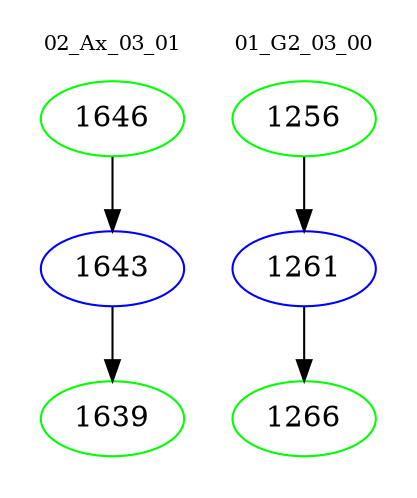 digraph{
subgraph cluster_0 {
color = white
label = "02_Ax_03_01";
fontsize=10;
T0_1646 [label="1646", color="green"]
T0_1646 -> T0_1643 [color="black"]
T0_1643 [label="1643", color="blue"]
T0_1643 -> T0_1639 [color="black"]
T0_1639 [label="1639", color="green"]
}
subgraph cluster_1 {
color = white
label = "01_G2_03_00";
fontsize=10;
T1_1256 [label="1256", color="green"]
T1_1256 -> T1_1261 [color="black"]
T1_1261 [label="1261", color="blue"]
T1_1261 -> T1_1266 [color="black"]
T1_1266 [label="1266", color="green"]
}
}
